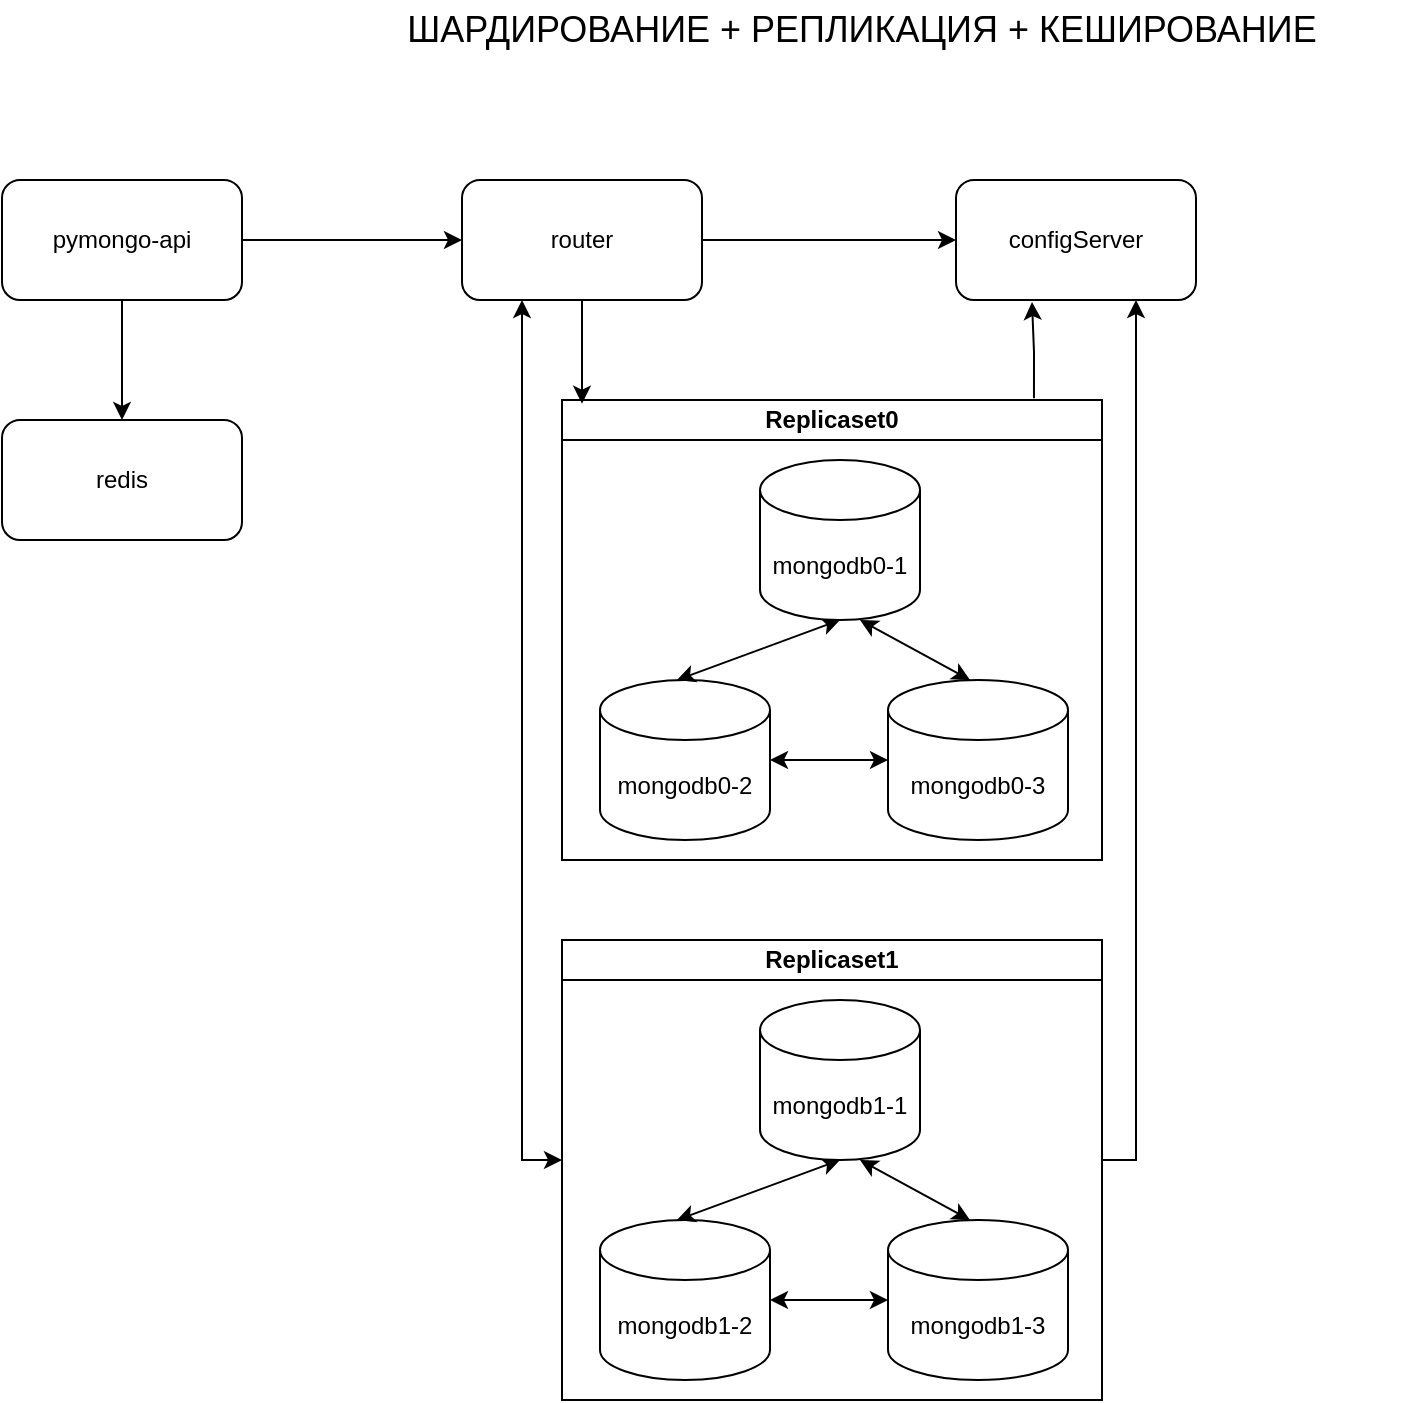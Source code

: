 <mxfile version="24.7.7">
  <diagram name="Page-1" id="-H_mtQnk-PTXWXPvYvuk">
    <mxGraphModel dx="1674" dy="759" grid="1" gridSize="10" guides="1" tooltips="1" connect="1" arrows="1" fold="1" page="1" pageScale="1" pageWidth="1169" pageHeight="827" math="0" shadow="0">
      <root>
        <mxCell id="0" />
        <mxCell id="1" parent="0" />
        <mxCell id="evDaVQiNcyYSsjcUy_6b-30" style="edgeStyle=orthogonalEdgeStyle;rounded=0;orthogonalLoop=1;jettySize=auto;html=1;entryX=0.5;entryY=0;entryDx=0;entryDy=0;" edge="1" parent="1" source="zA23MoTUsTF4_91t8viU-3" target="evDaVQiNcyYSsjcUy_6b-29">
          <mxGeometry relative="1" as="geometry" />
        </mxCell>
        <mxCell id="zA23MoTUsTF4_91t8viU-3" value="pymongo-api" style="rounded=1;whiteSpace=wrap;html=1;" parent="1" vertex="1">
          <mxGeometry x="230" y="140" width="120" height="60" as="geometry" />
        </mxCell>
        <mxCell id="zA23MoTUsTF4_91t8viU-4" style="edgeStyle=orthogonalEdgeStyle;rounded=0;orthogonalLoop=1;jettySize=auto;html=1;exitX=1;exitY=0.5;exitDx=0;exitDy=0;entryX=0;entryY=0.5;entryDx=0;entryDy=0;" parent="1" source="zA23MoTUsTF4_91t8viU-3" target="evDaVQiNcyYSsjcUy_6b-2" edge="1">
          <mxGeometry relative="1" as="geometry" />
        </mxCell>
        <mxCell id="evDaVQiNcyYSsjcUy_6b-6" style="edgeStyle=orthogonalEdgeStyle;rounded=0;orthogonalLoop=1;jettySize=auto;html=1;entryX=0;entryY=0.5;entryDx=0;entryDy=0;" edge="1" parent="1" source="evDaVQiNcyYSsjcUy_6b-2" target="evDaVQiNcyYSsjcUy_6b-3">
          <mxGeometry relative="1" as="geometry" />
        </mxCell>
        <mxCell id="evDaVQiNcyYSsjcUy_6b-2" value="router" style="rounded=1;whiteSpace=wrap;html=1;" vertex="1" parent="1">
          <mxGeometry x="460" y="140" width="120" height="60" as="geometry" />
        </mxCell>
        <mxCell id="evDaVQiNcyYSsjcUy_6b-3" value="configServer" style="rounded=1;whiteSpace=wrap;html=1;" vertex="1" parent="1">
          <mxGeometry x="707" y="140" width="120" height="60" as="geometry" />
        </mxCell>
        <mxCell id="evDaVQiNcyYSsjcUy_6b-8" value="" style="endArrow=classic;startArrow=classic;html=1;rounded=0;entryX=0.25;entryY=1;entryDx=0;entryDy=0;movable=1;resizable=1;rotatable=1;deletable=1;editable=1;locked=0;connectable=1;edgeStyle=elbowEdgeStyle;elbow=vertical;" edge="1" parent="1" target="evDaVQiNcyYSsjcUy_6b-2">
          <mxGeometry width="50" height="50" relative="1" as="geometry">
            <mxPoint x="510" y="630" as="sourcePoint" />
            <mxPoint x="610" y="370" as="targetPoint" />
            <Array as="points">
              <mxPoint x="530" y="630" />
            </Array>
          </mxGeometry>
        </mxCell>
        <mxCell id="evDaVQiNcyYSsjcUy_6b-10" style="edgeStyle=orthogonalEdgeStyle;rounded=0;orthogonalLoop=1;jettySize=auto;html=1;entryX=0.35;entryY=1.017;entryDx=0;entryDy=0;entryPerimeter=0;exitX=0.874;exitY=-0.004;exitDx=0;exitDy=0;exitPerimeter=0;" edge="1" parent="1" source="evDaVQiNcyYSsjcUy_6b-19">
          <mxGeometry relative="1" as="geometry">
            <mxPoint x="745" y="201.02" as="targetPoint" />
          </mxGeometry>
        </mxCell>
        <mxCell id="evDaVQiNcyYSsjcUy_6b-11" style="edgeStyle=orthogonalEdgeStyle;rounded=0;orthogonalLoop=1;jettySize=auto;html=1;entryX=0.75;entryY=1;entryDx=0;entryDy=0;" edge="1" parent="1" target="evDaVQiNcyYSsjcUy_6b-3">
          <mxGeometry relative="1" as="geometry">
            <mxPoint x="780" y="630" as="sourcePoint" />
            <Array as="points">
              <mxPoint x="797" y="630" />
            </Array>
          </mxGeometry>
        </mxCell>
        <mxCell id="evDaVQiNcyYSsjcUy_6b-12" value="&lt;font style=&quot;font-size: 18px;&quot;&gt;ШАРДИРОВАНИЕ + РЕПЛИКАЦИЯ + КЕШИРОВАНИЕ&lt;br&gt;&lt;/font&gt;" style="text;strokeColor=none;align=center;fillColor=none;html=1;verticalAlign=middle;whiteSpace=wrap;rounded=0;" vertex="1" parent="1">
          <mxGeometry x="390" y="50" width="540" height="30" as="geometry" />
        </mxCell>
        <mxCell id="evDaVQiNcyYSsjcUy_6b-13" value="mongodb0-2" style="shape=cylinder3;whiteSpace=wrap;html=1;boundedLbl=1;backgroundOutline=1;size=15;" vertex="1" parent="1">
          <mxGeometry x="529" y="390" width="85" height="80" as="geometry" />
        </mxCell>
        <mxCell id="evDaVQiNcyYSsjcUy_6b-14" value="mongodb0-3" style="shape=cylinder3;whiteSpace=wrap;html=1;boundedLbl=1;backgroundOutline=1;size=15;" vertex="1" parent="1">
          <mxGeometry x="673" y="390" width="90" height="80" as="geometry" />
        </mxCell>
        <mxCell id="evDaVQiNcyYSsjcUy_6b-15" value="" style="endArrow=classic;startArrow=classic;html=1;rounded=0;entryX=0.5;entryY=1;entryDx=0;entryDy=0;entryPerimeter=0;exitX=0.5;exitY=0;exitDx=0;exitDy=0;exitPerimeter=0;" edge="1" parent="1" target="zA23MoTUsTF4_91t8viU-2">
          <mxGeometry width="50" height="50" relative="1" as="geometry">
            <mxPoint x="567.5" y="390" as="sourcePoint" />
            <mxPoint x="643" y="340" as="targetPoint" />
          </mxGeometry>
        </mxCell>
        <mxCell id="evDaVQiNcyYSsjcUy_6b-16" value="" style="endArrow=classic;startArrow=classic;html=1;rounded=0;exitX=0.5;exitY=0;exitDx=0;exitDy=0;exitPerimeter=0;entryX=0.625;entryY=1;entryDx=0;entryDy=0;entryPerimeter=0;" edge="1" parent="1" target="zA23MoTUsTF4_91t8viU-2">
          <mxGeometry width="50" height="50" relative="1" as="geometry">
            <mxPoint x="714" y="390" as="sourcePoint" />
            <mxPoint x="643" y="340" as="targetPoint" />
          </mxGeometry>
        </mxCell>
        <mxCell id="evDaVQiNcyYSsjcUy_6b-17" value="" style="endArrow=classic;startArrow=classic;html=1;rounded=0;exitX=1;exitY=0.5;exitDx=0;exitDy=0;exitPerimeter=0;entryX=0;entryY=0.5;entryDx=0;entryDy=0;entryPerimeter=0;" edge="1" parent="1" source="evDaVQiNcyYSsjcUy_6b-13" target="evDaVQiNcyYSsjcUy_6b-14">
          <mxGeometry width="50" height="50" relative="1" as="geometry">
            <mxPoint x="560" y="390" as="sourcePoint" />
            <mxPoint x="610" y="340" as="targetPoint" />
          </mxGeometry>
        </mxCell>
        <mxCell id="evDaVQiNcyYSsjcUy_6b-19" value="Replicaset0" style="swimlane;whiteSpace=wrap;html=1;startSize=20;" vertex="1" parent="1">
          <mxGeometry x="510" y="250" width="270" height="230" as="geometry" />
        </mxCell>
        <mxCell id="zA23MoTUsTF4_91t8viU-2" value="mongodb0-1" style="shape=cylinder3;whiteSpace=wrap;html=1;boundedLbl=1;backgroundOutline=1;size=15;" parent="evDaVQiNcyYSsjcUy_6b-19" vertex="1">
          <mxGeometry x="99" y="30" width="80" height="80" as="geometry" />
        </mxCell>
        <mxCell id="evDaVQiNcyYSsjcUy_6b-21" style="edgeStyle=orthogonalEdgeStyle;rounded=0;orthogonalLoop=1;jettySize=auto;html=1;entryX=0.037;entryY=0.008;entryDx=0;entryDy=0;entryPerimeter=0;" edge="1" parent="1" source="evDaVQiNcyYSsjcUy_6b-2" target="evDaVQiNcyYSsjcUy_6b-19">
          <mxGeometry relative="1" as="geometry" />
        </mxCell>
        <mxCell id="evDaVQiNcyYSsjcUy_6b-22" value="mongodb1-2" style="shape=cylinder3;whiteSpace=wrap;html=1;boundedLbl=1;backgroundOutline=1;size=15;" vertex="1" parent="1">
          <mxGeometry x="529" y="660" width="85" height="80" as="geometry" />
        </mxCell>
        <mxCell id="evDaVQiNcyYSsjcUy_6b-23" value="mongodb1-3" style="shape=cylinder3;whiteSpace=wrap;html=1;boundedLbl=1;backgroundOutline=1;size=15;" vertex="1" parent="1">
          <mxGeometry x="673" y="660" width="90" height="80" as="geometry" />
        </mxCell>
        <mxCell id="evDaVQiNcyYSsjcUy_6b-24" value="" style="endArrow=classic;startArrow=classic;html=1;rounded=0;entryX=0.5;entryY=1;entryDx=0;entryDy=0;entryPerimeter=0;exitX=0.5;exitY=0;exitDx=0;exitDy=0;exitPerimeter=0;" edge="1" parent="1" target="evDaVQiNcyYSsjcUy_6b-28">
          <mxGeometry width="50" height="50" relative="1" as="geometry">
            <mxPoint x="567.5" y="660" as="sourcePoint" />
            <mxPoint x="643" y="610" as="targetPoint" />
          </mxGeometry>
        </mxCell>
        <mxCell id="evDaVQiNcyYSsjcUy_6b-25" value="" style="endArrow=classic;startArrow=classic;html=1;rounded=0;exitX=0.5;exitY=0;exitDx=0;exitDy=0;exitPerimeter=0;entryX=0.625;entryY=1;entryDx=0;entryDy=0;entryPerimeter=0;" edge="1" parent="1" target="evDaVQiNcyYSsjcUy_6b-28">
          <mxGeometry width="50" height="50" relative="1" as="geometry">
            <mxPoint x="714" y="660" as="sourcePoint" />
            <mxPoint x="643" y="610" as="targetPoint" />
          </mxGeometry>
        </mxCell>
        <mxCell id="evDaVQiNcyYSsjcUy_6b-26" value="" style="endArrow=classic;startArrow=classic;html=1;rounded=0;exitX=1;exitY=0.5;exitDx=0;exitDy=0;exitPerimeter=0;entryX=0;entryY=0.5;entryDx=0;entryDy=0;entryPerimeter=0;" edge="1" parent="1" source="evDaVQiNcyYSsjcUy_6b-22" target="evDaVQiNcyYSsjcUy_6b-23">
          <mxGeometry width="50" height="50" relative="1" as="geometry">
            <mxPoint x="560" y="660" as="sourcePoint" />
            <mxPoint x="610" y="610" as="targetPoint" />
          </mxGeometry>
        </mxCell>
        <mxCell id="evDaVQiNcyYSsjcUy_6b-27" value="Replicaset1" style="swimlane;whiteSpace=wrap;html=1;startSize=20;" vertex="1" parent="1">
          <mxGeometry x="510" y="520" width="270" height="230" as="geometry" />
        </mxCell>
        <mxCell id="evDaVQiNcyYSsjcUy_6b-28" value="mongodb1-1" style="shape=cylinder3;whiteSpace=wrap;html=1;boundedLbl=1;backgroundOutline=1;size=15;" vertex="1" parent="evDaVQiNcyYSsjcUy_6b-27">
          <mxGeometry x="99" y="30" width="80" height="80" as="geometry" />
        </mxCell>
        <mxCell id="evDaVQiNcyYSsjcUy_6b-29" value="redis" style="rounded=1;whiteSpace=wrap;html=1;" vertex="1" parent="1">
          <mxGeometry x="230" y="260" width="120" height="60" as="geometry" />
        </mxCell>
      </root>
    </mxGraphModel>
  </diagram>
</mxfile>
